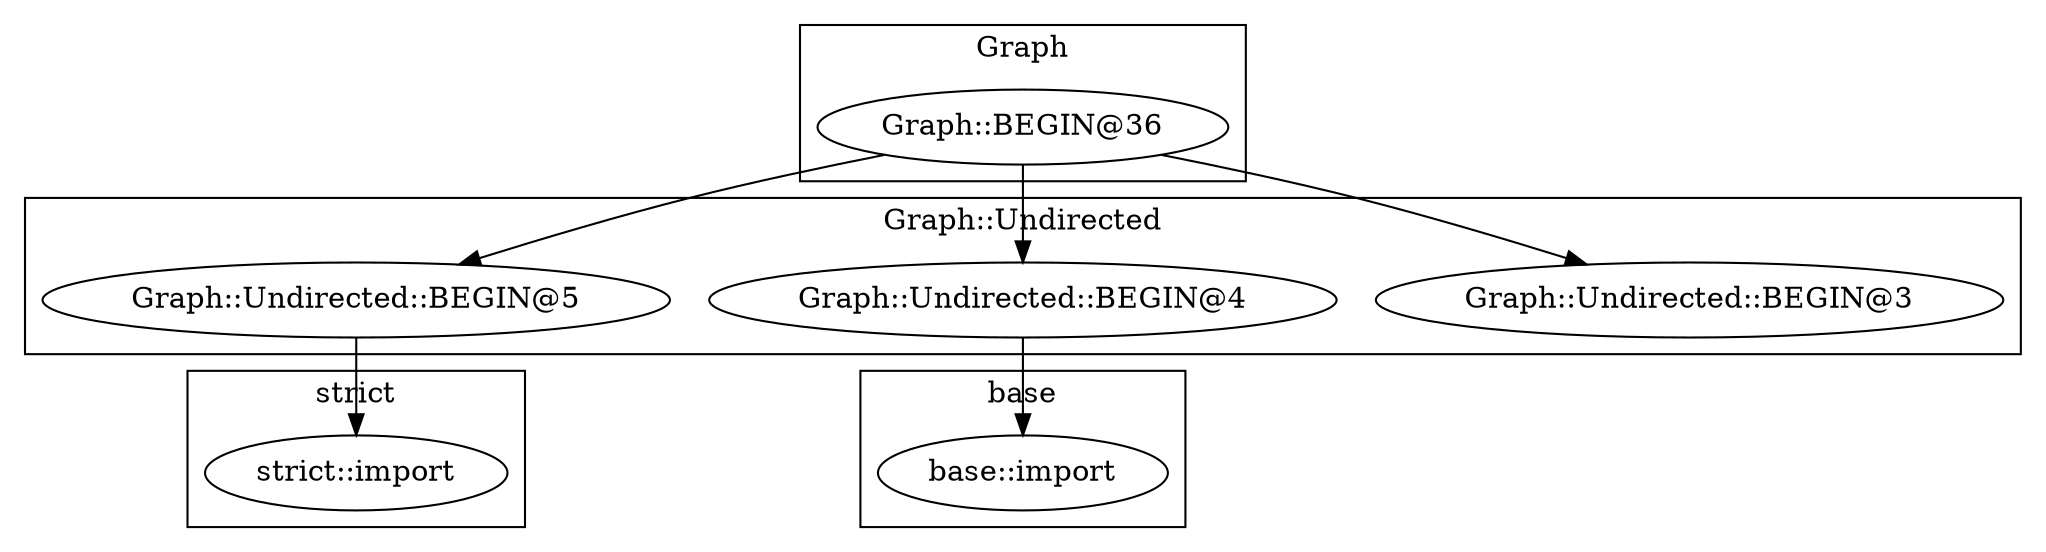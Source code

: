 digraph {
graph [overlap=false]
subgraph cluster_base {
	label="base";
	"base::import";
}
subgraph cluster_Graph {
	label="Graph";
	"Graph::BEGIN@36";
}
subgraph cluster_strict {
	label="strict";
	"strict::import";
}
subgraph cluster_Graph_Undirected {
	label="Graph::Undirected";
	"Graph::Undirected::BEGIN@3";
	"Graph::Undirected::BEGIN@5";
	"Graph::Undirected::BEGIN@4";
}
"Graph::BEGIN@36" -> "Graph::Undirected::BEGIN@4";
"Graph::Undirected::BEGIN@5" -> "strict::import";
"Graph::Undirected::BEGIN@4" -> "base::import";
"Graph::BEGIN@36" -> "Graph::Undirected::BEGIN@5";
"Graph::BEGIN@36" -> "Graph::Undirected::BEGIN@3";
}
